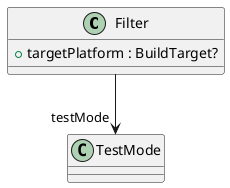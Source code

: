 @startuml
class Filter {
    + targetPlatform : BuildTarget?
}
Filter --> "testMode" TestMode
@enduml
